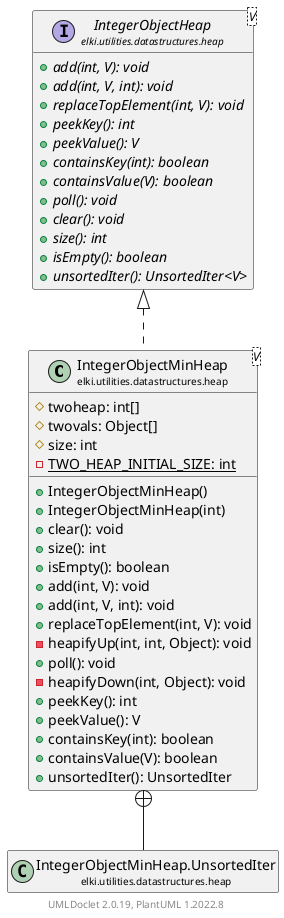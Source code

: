 @startuml
    remove .*\.(Instance|Par|Parameterizer|Factory)$
    set namespaceSeparator none
    hide empty fields
    hide empty methods

    class "<size:14>IntegerObjectMinHeap\n<size:10>elki.utilities.datastructures.heap" as elki.utilities.datastructures.heap.IntegerObjectMinHeap<V> [[IntegerObjectMinHeap.html]] {
        #twoheap: int[]
        #twovals: Object[]
        #size: int
        {static} -TWO_HEAP_INITIAL_SIZE: int
        +IntegerObjectMinHeap()
        +IntegerObjectMinHeap(int)
        +clear(): void
        +size(): int
        +isEmpty(): boolean
        +add(int, V): void
        +add(int, V, int): void
        +replaceTopElement(int, V): void
        -heapifyUp(int, int, Object): void
        +poll(): void
        -heapifyDown(int, Object): void
        +peekKey(): int
        +peekValue(): V
        +containsKey(int): boolean
        +containsValue(V): boolean
        +unsortedIter(): UnsortedIter
    }

    interface "<size:14>IntegerObjectHeap\n<size:10>elki.utilities.datastructures.heap" as elki.utilities.datastructures.heap.IntegerObjectHeap<V> [[IntegerObjectHeap.html]] {
        {abstract} +add(int, V): void
        {abstract} +add(int, V, int): void
        {abstract} +replaceTopElement(int, V): void
        {abstract} +peekKey(): int
        {abstract} +peekValue(): V
        {abstract} +containsKey(int): boolean
        {abstract} +containsValue(V): boolean
        {abstract} +poll(): void
        {abstract} +clear(): void
        {abstract} +size(): int
        {abstract} +isEmpty(): boolean
        {abstract} +unsortedIter(): UnsortedIter<V>
    }
    class "<size:14>IntegerObjectMinHeap.UnsortedIter\n<size:10>elki.utilities.datastructures.heap" as elki.utilities.datastructures.heap.IntegerObjectMinHeap.UnsortedIter [[IntegerObjectMinHeap.UnsortedIter.html]]

    elki.utilities.datastructures.heap.IntegerObjectHeap <|.. elki.utilities.datastructures.heap.IntegerObjectMinHeap
    elki.utilities.datastructures.heap.IntegerObjectMinHeap +-- elki.utilities.datastructures.heap.IntegerObjectMinHeap.UnsortedIter

    center footer UMLDoclet 2.0.19, PlantUML 1.2022.8
@enduml
